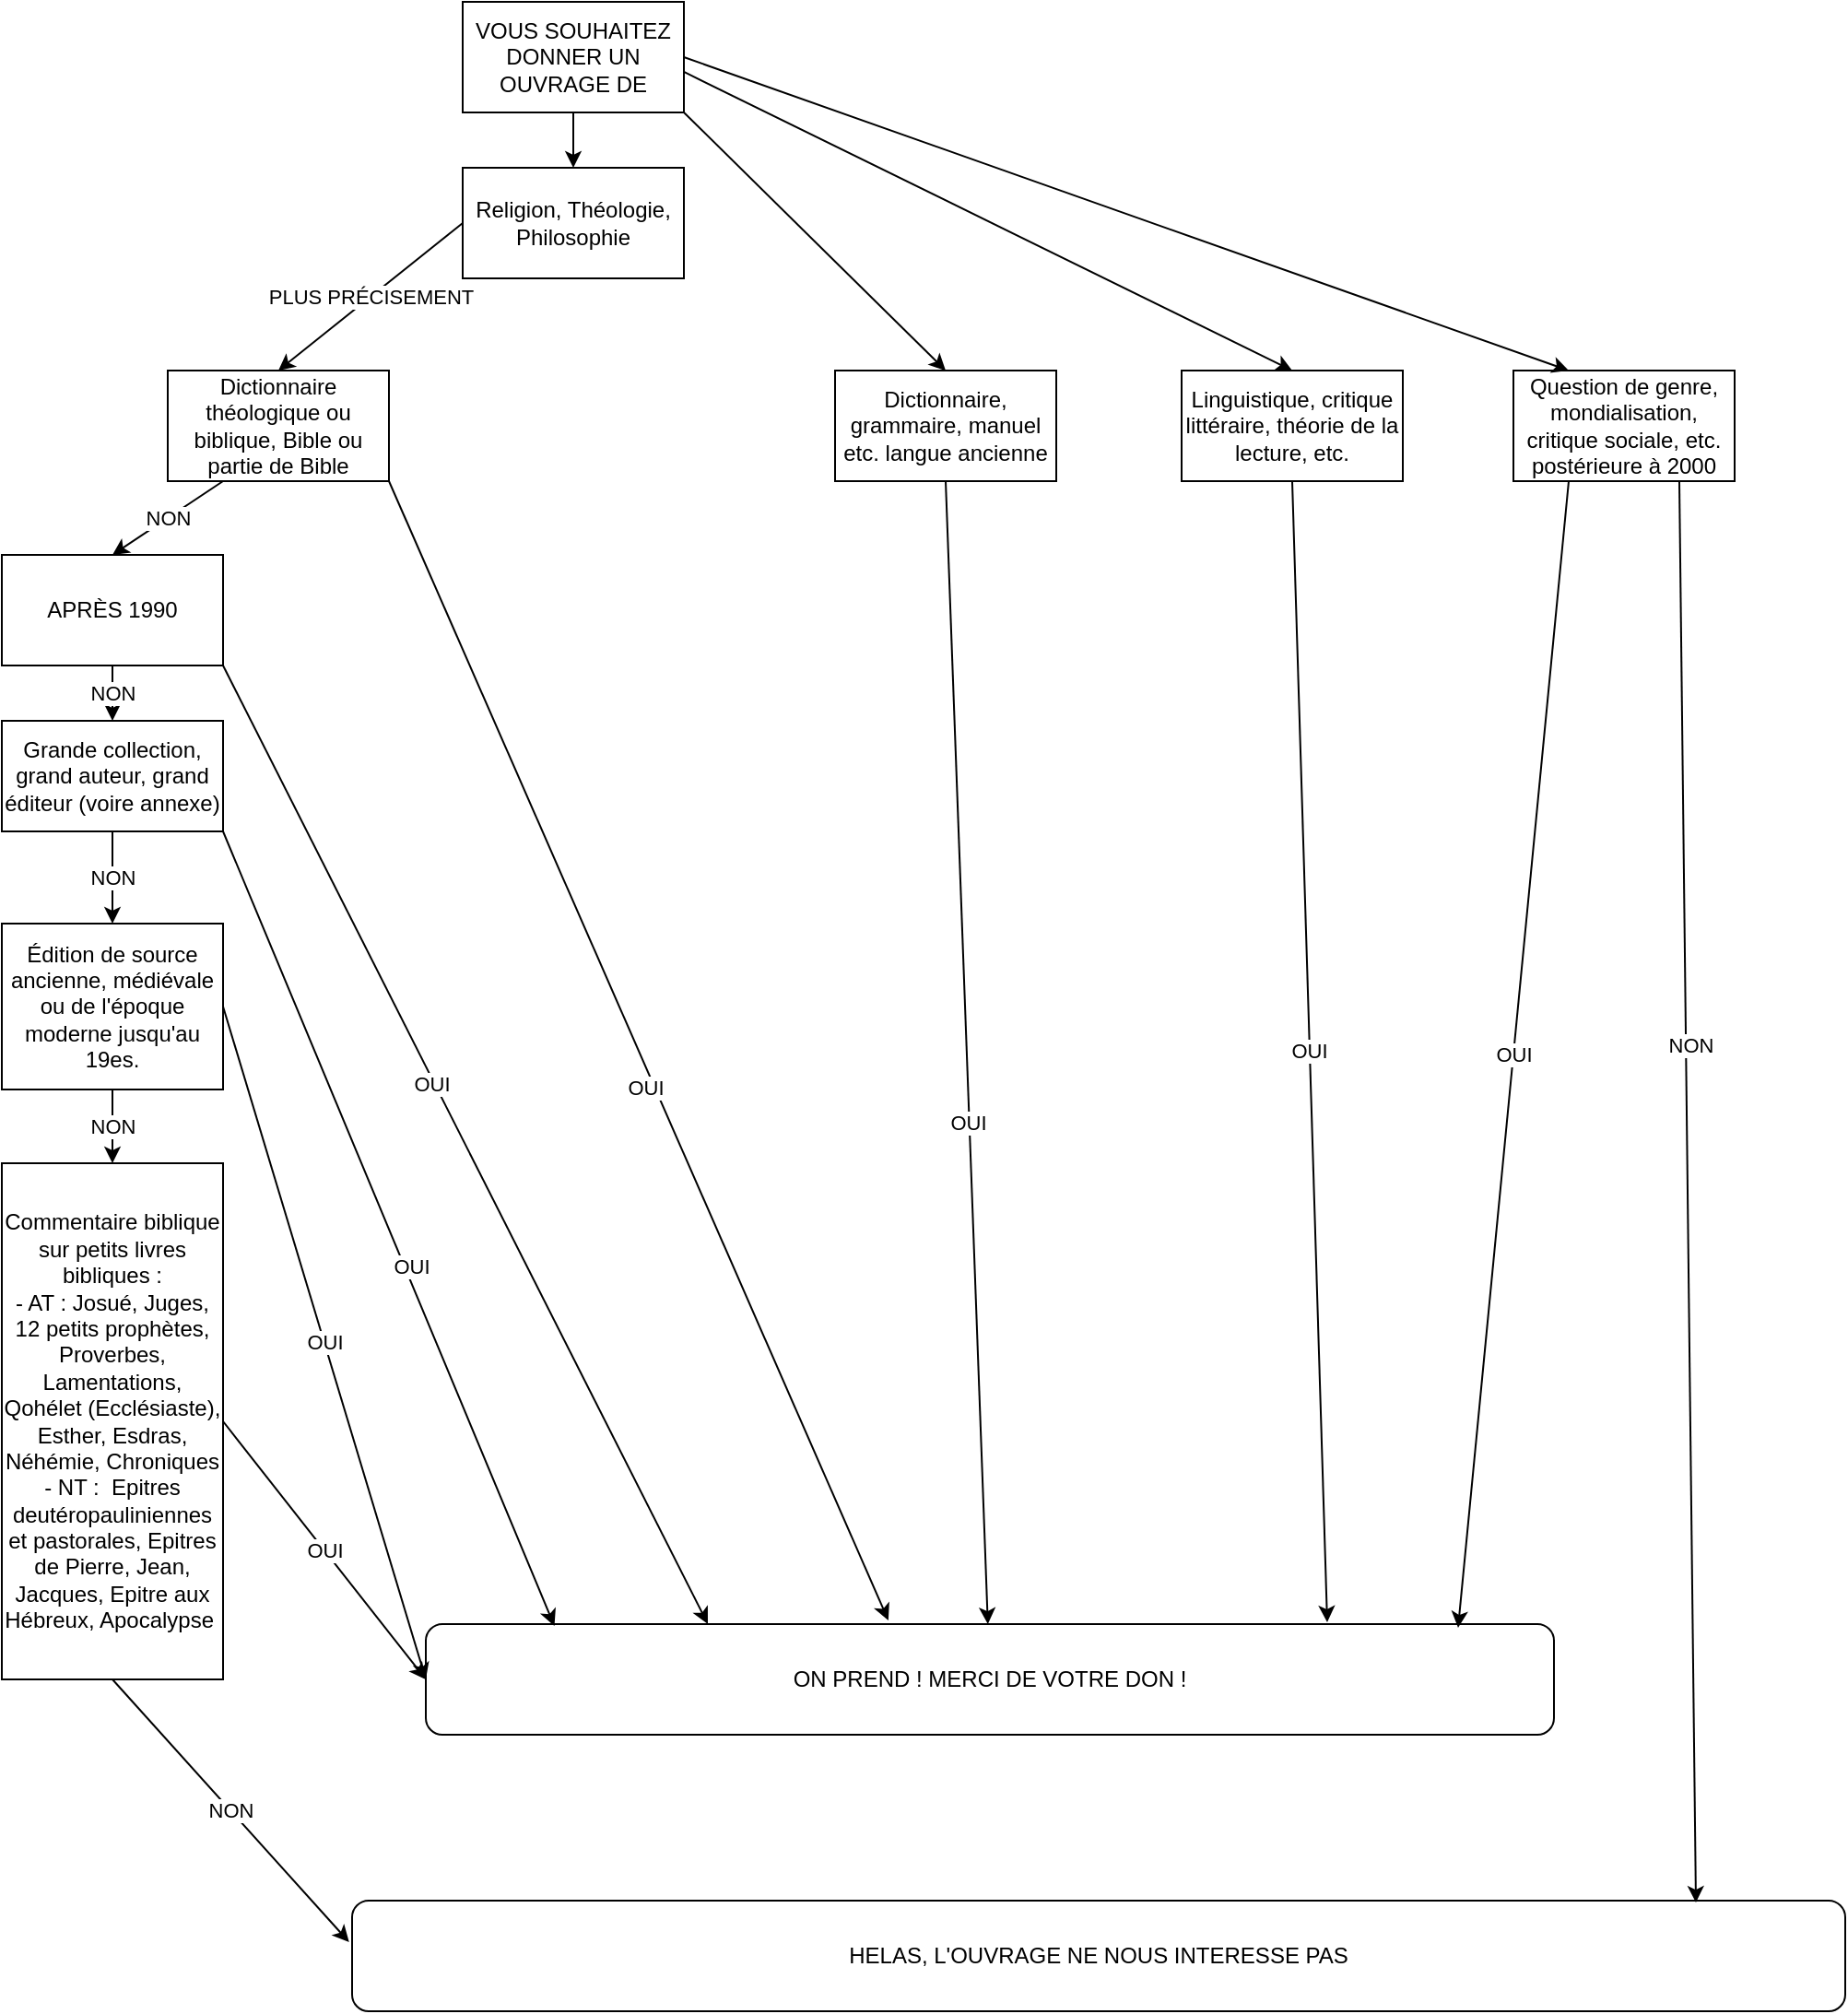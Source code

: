 <mxfile version="20.3.0" type="device"><diagram id="FwwWIhmxHDIb-p1l-208" name="Page-1"><mxGraphModel dx="1102" dy="1867" grid="1" gridSize="10" guides="1" tooltips="1" connect="1" arrows="1" fold="1" page="1" pageScale="1" pageWidth="827" pageHeight="1169" math="0" shadow="0"><root><mxCell id="0"/><mxCell id="1" parent="0"/><mxCell id="Hj8yWjVZ768CJaZtCKZp-1" value="Religion, Théologie, Philosophie" style="rounded=0;whiteSpace=wrap;html=1;" parent="1" vertex="1"><mxGeometry x="310" y="-70" width="120" height="60" as="geometry"/></mxCell><mxCell id="K8W7c9i2LGNq1Aknsya9-3" value="Dictionnaire, grammaire, manuel etc. langue ancienne" style="rounded=0;whiteSpace=wrap;html=1;" parent="1" vertex="1"><mxGeometry x="512" y="40" width="120" height="60" as="geometry"/></mxCell><mxCell id="K8W7c9i2LGNq1Aknsya9-4" value="ON PREND ! MERCI DE VOTRE DON !" style="rounded=1;whiteSpace=wrap;html=1;" parent="1" vertex="1"><mxGeometry x="290" y="720" width="612" height="60" as="geometry"/></mxCell><mxCell id="K8W7c9i2LGNq1Aknsya9-5" value="" style="endArrow=classic;html=1;rounded=0;exitX=0.5;exitY=1;exitDx=0;exitDy=0;" parent="1" source="K8W7c9i2LGNq1Aknsya9-3" target="K8W7c9i2LGNq1Aknsya9-4" edge="1"><mxGeometry width="50" height="50" relative="1" as="geometry"><mxPoint x="390" y="280" as="sourcePoint"/><mxPoint x="440" y="230" as="targetPoint"/></mxGeometry></mxCell><mxCell id="K8W7c9i2LGNq1Aknsya9-6" value="OUI" style="edgeLabel;html=1;align=center;verticalAlign=middle;resizable=0;points=[];" parent="K8W7c9i2LGNq1Aknsya9-5" vertex="1" connectable="0"><mxGeometry x="0.122" y="-2" relative="1" as="geometry"><mxPoint x="1" as="offset"/></mxGeometry></mxCell><mxCell id="K8W7c9i2LGNq1Aknsya9-8" value="Dictionnaire théologique ou biblique, Bible ou partie de Bible" style="rounded=0;whiteSpace=wrap;html=1;" parent="1" vertex="1"><mxGeometry x="150" y="40" width="120" height="60" as="geometry"/></mxCell><mxCell id="K8W7c9i2LGNq1Aknsya9-9" value="" style="endArrow=classic;html=1;rounded=0;entryX=0.41;entryY=-0.033;entryDx=0;entryDy=0;entryPerimeter=0;exitX=1;exitY=1;exitDx=0;exitDy=0;" parent="1" source="K8W7c9i2LGNq1Aknsya9-8" target="K8W7c9i2LGNq1Aknsya9-4" edge="1"><mxGeometry width="50" height="50" relative="1" as="geometry"><mxPoint x="390" y="280" as="sourcePoint"/><mxPoint x="440" y="230" as="targetPoint"/></mxGeometry></mxCell><mxCell id="K8W7c9i2LGNq1Aknsya9-10" value="OUI" style="edgeLabel;html=1;align=center;verticalAlign=middle;resizable=0;points=[];" parent="K8W7c9i2LGNq1Aknsya9-9" vertex="1" connectable="0"><mxGeometry x="0.058" y="-5" relative="1" as="geometry"><mxPoint as="offset"/></mxGeometry></mxCell><mxCell id="K8W7c9i2LGNq1Aknsya9-21" style="edgeStyle=orthogonalEdgeStyle;rounded=0;orthogonalLoop=1;jettySize=auto;html=1;exitX=0.5;exitY=1;exitDx=0;exitDy=0;" parent="1" source="K8W7c9i2LGNq1Aknsya9-11" edge="1"><mxGeometry relative="1" as="geometry"><mxPoint x="120" y="170" as="targetPoint"/></mxGeometry></mxCell><mxCell id="K8W7c9i2LGNq1Aknsya9-11" value="APRÈS 1990" style="rounded=0;whiteSpace=wrap;html=1;" parent="1" vertex="1"><mxGeometry x="60" y="140" width="120" height="60" as="geometry"/></mxCell><mxCell id="K8W7c9i2LGNq1Aknsya9-13" value="NON" style="endArrow=classic;html=1;rounded=0;entryX=0.5;entryY=0;entryDx=0;entryDy=0;exitX=0.25;exitY=1;exitDx=0;exitDy=0;" parent="1" source="K8W7c9i2LGNq1Aknsya9-8" target="K8W7c9i2LGNq1Aknsya9-11" edge="1"><mxGeometry width="50" height="50" relative="1" as="geometry"><mxPoint x="20" y="170" as="sourcePoint"/><mxPoint x="70" y="120" as="targetPoint"/></mxGeometry></mxCell><mxCell id="K8W7c9i2LGNq1Aknsya9-14" value="" style="endArrow=classic;html=1;rounded=0;exitX=1;exitY=1;exitDx=0;exitDy=0;entryX=0.25;entryY=0;entryDx=0;entryDy=0;" parent="1" source="K8W7c9i2LGNq1Aknsya9-11" target="K8W7c9i2LGNq1Aknsya9-4" edge="1"><mxGeometry width="50" height="50" relative="1" as="geometry"><mxPoint x="60" y="385" as="sourcePoint"/><mxPoint x="110" y="335" as="targetPoint"/></mxGeometry></mxCell><mxCell id="K8W7c9i2LGNq1Aknsya9-15" value="OUI" style="edgeLabel;html=1;align=center;verticalAlign=middle;resizable=0;points=[];" parent="K8W7c9i2LGNq1Aknsya9-14" vertex="1" connectable="0"><mxGeometry x="-0.134" y="-1" relative="1" as="geometry"><mxPoint y="1" as="offset"/></mxGeometry></mxCell><mxCell id="K8W7c9i2LGNq1Aknsya9-16" value="Grande collection, grand auteur, grand éditeur (voire annexe)" style="rounded=0;whiteSpace=wrap;html=1;" parent="1" vertex="1"><mxGeometry x="60" y="230" width="120" height="60" as="geometry"/></mxCell><mxCell id="K8W7c9i2LGNq1Aknsya9-17" value="" style="endArrow=classic;html=1;rounded=0;entryX=0.114;entryY=0.017;entryDx=0;entryDy=0;entryPerimeter=0;exitX=1;exitY=1;exitDx=0;exitDy=0;" parent="1" source="K8W7c9i2LGNq1Aknsya9-16" target="K8W7c9i2LGNq1Aknsya9-4" edge="1"><mxGeometry width="50" height="50" relative="1" as="geometry"><mxPoint x="390" y="280" as="sourcePoint"/><mxPoint x="440" y="230" as="targetPoint"/></mxGeometry></mxCell><mxCell id="K8W7c9i2LGNq1Aknsya9-18" value="OUI" style="edgeLabel;html=1;align=center;verticalAlign=middle;resizable=0;points=[];" parent="K8W7c9i2LGNq1Aknsya9-17" vertex="1" connectable="0"><mxGeometry x="0.1" y="3" relative="1" as="geometry"><mxPoint as="offset"/></mxGeometry></mxCell><mxCell id="K8W7c9i2LGNq1Aknsya9-19" value="NON" style="endArrow=classic;html=1;rounded=0;entryX=0.5;entryY=0;entryDx=0;entryDy=0;" parent="1" source="K8W7c9i2LGNq1Aknsya9-11" target="K8W7c9i2LGNq1Aknsya9-16" edge="1"><mxGeometry width="50" height="50" relative="1" as="geometry"><mxPoint x="390" y="280" as="sourcePoint"/><mxPoint x="440" y="230" as="targetPoint"/></mxGeometry></mxCell><mxCell id="K8W7c9i2LGNq1Aknsya9-22" value="Édition de source ancienne, médiévale ou de l'époque moderne jusqu'au 19es. " style="rounded=0;whiteSpace=wrap;html=1;" parent="1" vertex="1"><mxGeometry x="60" y="340" width="120" height="90" as="geometry"/></mxCell><mxCell id="K8W7c9i2LGNq1Aknsya9-23" value="NON" style="endArrow=classic;html=1;rounded=0;entryX=0.5;entryY=0;entryDx=0;entryDy=0;exitX=0.5;exitY=1;exitDx=0;exitDy=0;" parent="1" source="K8W7c9i2LGNq1Aknsya9-16" target="K8W7c9i2LGNq1Aknsya9-22" edge="1"><mxGeometry width="50" height="50" relative="1" as="geometry"><mxPoint x="390" y="320" as="sourcePoint"/><mxPoint x="440" y="270" as="targetPoint"/></mxGeometry></mxCell><mxCell id="K8W7c9i2LGNq1Aknsya9-24" value="OUI" style="endArrow=classic;html=1;rounded=0;entryX=0;entryY=0.5;entryDx=0;entryDy=0;exitX=1;exitY=0.5;exitDx=0;exitDy=0;" parent="1" source="K8W7c9i2LGNq1Aknsya9-22" target="K8W7c9i2LGNq1Aknsya9-4" edge="1"><mxGeometry width="50" height="50" relative="1" as="geometry"><mxPoint x="390" y="320" as="sourcePoint"/><mxPoint x="440" y="270" as="targetPoint"/></mxGeometry></mxCell><mxCell id="K8W7c9i2LGNq1Aknsya9-25" value="HELAS, L'OUVRAGE NE NOUS INTERESSE PAS" style="rounded=1;whiteSpace=wrap;html=1;" parent="1" vertex="1"><mxGeometry x="250" y="870" width="810" height="60" as="geometry"/></mxCell><mxCell id="K8W7c9i2LGNq1Aknsya9-26" value="NON" style="endArrow=classic;html=1;rounded=0;entryX=0.5;entryY=0;entryDx=0;entryDy=0;exitX=0.5;exitY=1;exitDx=0;exitDy=0;" parent="1" source="K8W7c9i2LGNq1Aknsya9-22" target="Mtx2pcMWSbYzW4zrzwhU-1" edge="1"><mxGeometry width="50" height="50" relative="1" as="geometry"><mxPoint x="400" y="460" as="sourcePoint"/><mxPoint x="450" y="410" as="targetPoint"/></mxGeometry></mxCell><mxCell id="K8W7c9i2LGNq1Aknsya9-27" value="Linguistique, critique littéraire, théorie de la lecture, etc." style="rounded=0;whiteSpace=wrap;html=1;" parent="1" vertex="1"><mxGeometry x="700" y="40" width="120" height="60" as="geometry"/></mxCell><mxCell id="K8W7c9i2LGNq1Aknsya9-30" value="OUI" style="endArrow=classic;html=1;rounded=0;entryX=0.799;entryY=-0.017;entryDx=0;entryDy=0;entryPerimeter=0;exitX=0.5;exitY=1;exitDx=0;exitDy=0;" parent="1" source="K8W7c9i2LGNq1Aknsya9-27" target="K8W7c9i2LGNq1Aknsya9-4" edge="1"><mxGeometry width="50" height="50" relative="1" as="geometry"><mxPoint x="540" y="290" as="sourcePoint"/><mxPoint x="590" y="240" as="targetPoint"/></mxGeometry></mxCell><mxCell id="K8W7c9i2LGNq1Aknsya9-31" value="Question de genre, mondialisation, critique sociale, etc. postérieure à 2000" style="rounded=0;whiteSpace=wrap;html=1;" parent="1" vertex="1"><mxGeometry x="880" y="40" width="120" height="60" as="geometry"/></mxCell><mxCell id="K8W7c9i2LGNq1Aknsya9-33" value="OUI" style="endArrow=classic;html=1;rounded=0;exitX=0.25;exitY=1;exitDx=0;exitDy=0;entryX=0.915;entryY=0.033;entryDx=0;entryDy=0;entryPerimeter=0;" parent="1" source="K8W7c9i2LGNq1Aknsya9-31" target="K8W7c9i2LGNq1Aknsya9-4" edge="1"><mxGeometry width="50" height="50" relative="1" as="geometry"><mxPoint x="540" y="260" as="sourcePoint"/><mxPoint x="590" y="210" as="targetPoint"/></mxGeometry></mxCell><mxCell id="K8W7c9i2LGNq1Aknsya9-34" value="" style="endArrow=classic;html=1;rounded=0;entryX=0.9;entryY=0.017;entryDx=0;entryDy=0;entryPerimeter=0;exitX=0.75;exitY=1;exitDx=0;exitDy=0;" parent="1" source="K8W7c9i2LGNq1Aknsya9-31" target="K8W7c9i2LGNq1Aknsya9-25" edge="1"><mxGeometry width="50" height="50" relative="1" as="geometry"><mxPoint x="540" y="350" as="sourcePoint"/><mxPoint x="590" y="300" as="targetPoint"/></mxGeometry></mxCell><mxCell id="K8W7c9i2LGNq1Aknsya9-35" value="NON" style="edgeLabel;html=1;align=center;verticalAlign=middle;resizable=0;points=[];" parent="K8W7c9i2LGNq1Aknsya9-34" vertex="1" connectable="0"><mxGeometry x="-0.206" y="2" relative="1" as="geometry"><mxPoint as="offset"/></mxGeometry></mxCell><mxCell id="K8W7c9i2LGNq1Aknsya9-36" value="VOUS SOUHAITEZ DONNER UN OUVRAGE DE" style="rounded=0;whiteSpace=wrap;html=1;" parent="1" vertex="1"><mxGeometry x="310" y="-160" width="120" height="60" as="geometry"/></mxCell><mxCell id="K8W7c9i2LGNq1Aknsya9-37" value="" style="endArrow=classic;html=1;rounded=0;entryX=0.5;entryY=0;entryDx=0;entryDy=0;exitX=0.5;exitY=1;exitDx=0;exitDy=0;" parent="1" source="K8W7c9i2LGNq1Aknsya9-36" target="Hj8yWjVZ768CJaZtCKZp-1" edge="1"><mxGeometry width="50" height="50" relative="1" as="geometry"><mxPoint x="540" y="110" as="sourcePoint"/><mxPoint x="590" y="60" as="targetPoint"/></mxGeometry></mxCell><mxCell id="K8W7c9i2LGNq1Aknsya9-40" value="PLUS PRÉCISEMENT" style="endArrow=classic;html=1;rounded=0;exitX=0;exitY=0.5;exitDx=0;exitDy=0;entryX=0.5;entryY=0;entryDx=0;entryDy=0;" parent="1" source="Hj8yWjVZ768CJaZtCKZp-1" target="K8W7c9i2LGNq1Aknsya9-8" edge="1"><mxGeometry width="50" height="50" relative="1" as="geometry"><mxPoint x="540" y="170" as="sourcePoint"/><mxPoint x="250" y="10" as="targetPoint"/></mxGeometry></mxCell><mxCell id="K8W7c9i2LGNq1Aknsya9-41" value="" style="endArrow=classic;html=1;rounded=0;entryX=0.5;entryY=0;entryDx=0;entryDy=0;exitX=1;exitY=1;exitDx=0;exitDy=0;" parent="1" source="K8W7c9i2LGNq1Aknsya9-36" target="K8W7c9i2LGNq1Aknsya9-3" edge="1"><mxGeometry width="50" height="50" relative="1" as="geometry"><mxPoint x="540" y="100" as="sourcePoint"/><mxPoint x="590" y="50" as="targetPoint"/></mxGeometry></mxCell><mxCell id="K8W7c9i2LGNq1Aknsya9-42" value="" style="endArrow=classic;html=1;rounded=0;entryX=0.5;entryY=0;entryDx=0;entryDy=0;exitX=1;exitY=0.633;exitDx=0;exitDy=0;exitPerimeter=0;" parent="1" source="K8W7c9i2LGNq1Aknsya9-36" target="K8W7c9i2LGNq1Aknsya9-27" edge="1"><mxGeometry width="50" height="50" relative="1" as="geometry"><mxPoint x="550" y="100" as="sourcePoint"/><mxPoint x="600" y="50" as="targetPoint"/></mxGeometry></mxCell><mxCell id="K8W7c9i2LGNq1Aknsya9-45" value="" style="endArrow=classic;html=1;rounded=0;entryX=0.25;entryY=0;entryDx=0;entryDy=0;exitX=1;exitY=0.5;exitDx=0;exitDy=0;" parent="1" source="K8W7c9i2LGNq1Aknsya9-36" target="K8W7c9i2LGNq1Aknsya9-31" edge="1"><mxGeometry width="50" height="50" relative="1" as="geometry"><mxPoint x="550" y="100" as="sourcePoint"/><mxPoint x="600" y="50" as="targetPoint"/></mxGeometry></mxCell><mxCell id="Mtx2pcMWSbYzW4zrzwhU-1" value="Commentaire biblique sur petits livres bibliques :&lt;br&gt;- AT : Josué, Juges, 12 petits prophètes, Proverbes, Lamentations, Qohélet (Ecclésiaste), Esther, Esdras, Néhémie, Chroniques&lt;br&gt;- NT :&amp;nbsp; Epitres deutéropauliniennes et pastorales, Epitres de Pierre, Jean, Jacques, Epitre aux Hébreux, Apocalypse&amp;nbsp;" style="rounded=0;whiteSpace=wrap;html=1;" vertex="1" parent="1"><mxGeometry x="60" y="470" width="120" height="280" as="geometry"/></mxCell><mxCell id="Mtx2pcMWSbYzW4zrzwhU-3" value="OUI" style="endArrow=classic;html=1;rounded=0;entryX=0;entryY=0.5;entryDx=0;entryDy=0;exitX=1;exitY=0.5;exitDx=0;exitDy=0;" edge="1" parent="1" source="Mtx2pcMWSbYzW4zrzwhU-1" target="K8W7c9i2LGNq1Aknsya9-4"><mxGeometry width="50" height="50" relative="1" as="geometry"><mxPoint x="540" y="280" as="sourcePoint"/><mxPoint x="590" y="230" as="targetPoint"/></mxGeometry></mxCell><mxCell id="Mtx2pcMWSbYzW4zrzwhU-5" value="NON" style="endArrow=classic;html=1;rounded=0;entryX=-0.002;entryY=0.375;entryDx=0;entryDy=0;entryPerimeter=0;exitX=0.5;exitY=1;exitDx=0;exitDy=0;" edge="1" parent="1" source="Mtx2pcMWSbYzW4zrzwhU-1" target="K8W7c9i2LGNq1Aknsya9-25"><mxGeometry width="50" height="50" relative="1" as="geometry"><mxPoint x="540" y="280" as="sourcePoint"/><mxPoint x="590" y="230" as="targetPoint"/></mxGeometry></mxCell></root></mxGraphModel></diagram></mxfile>